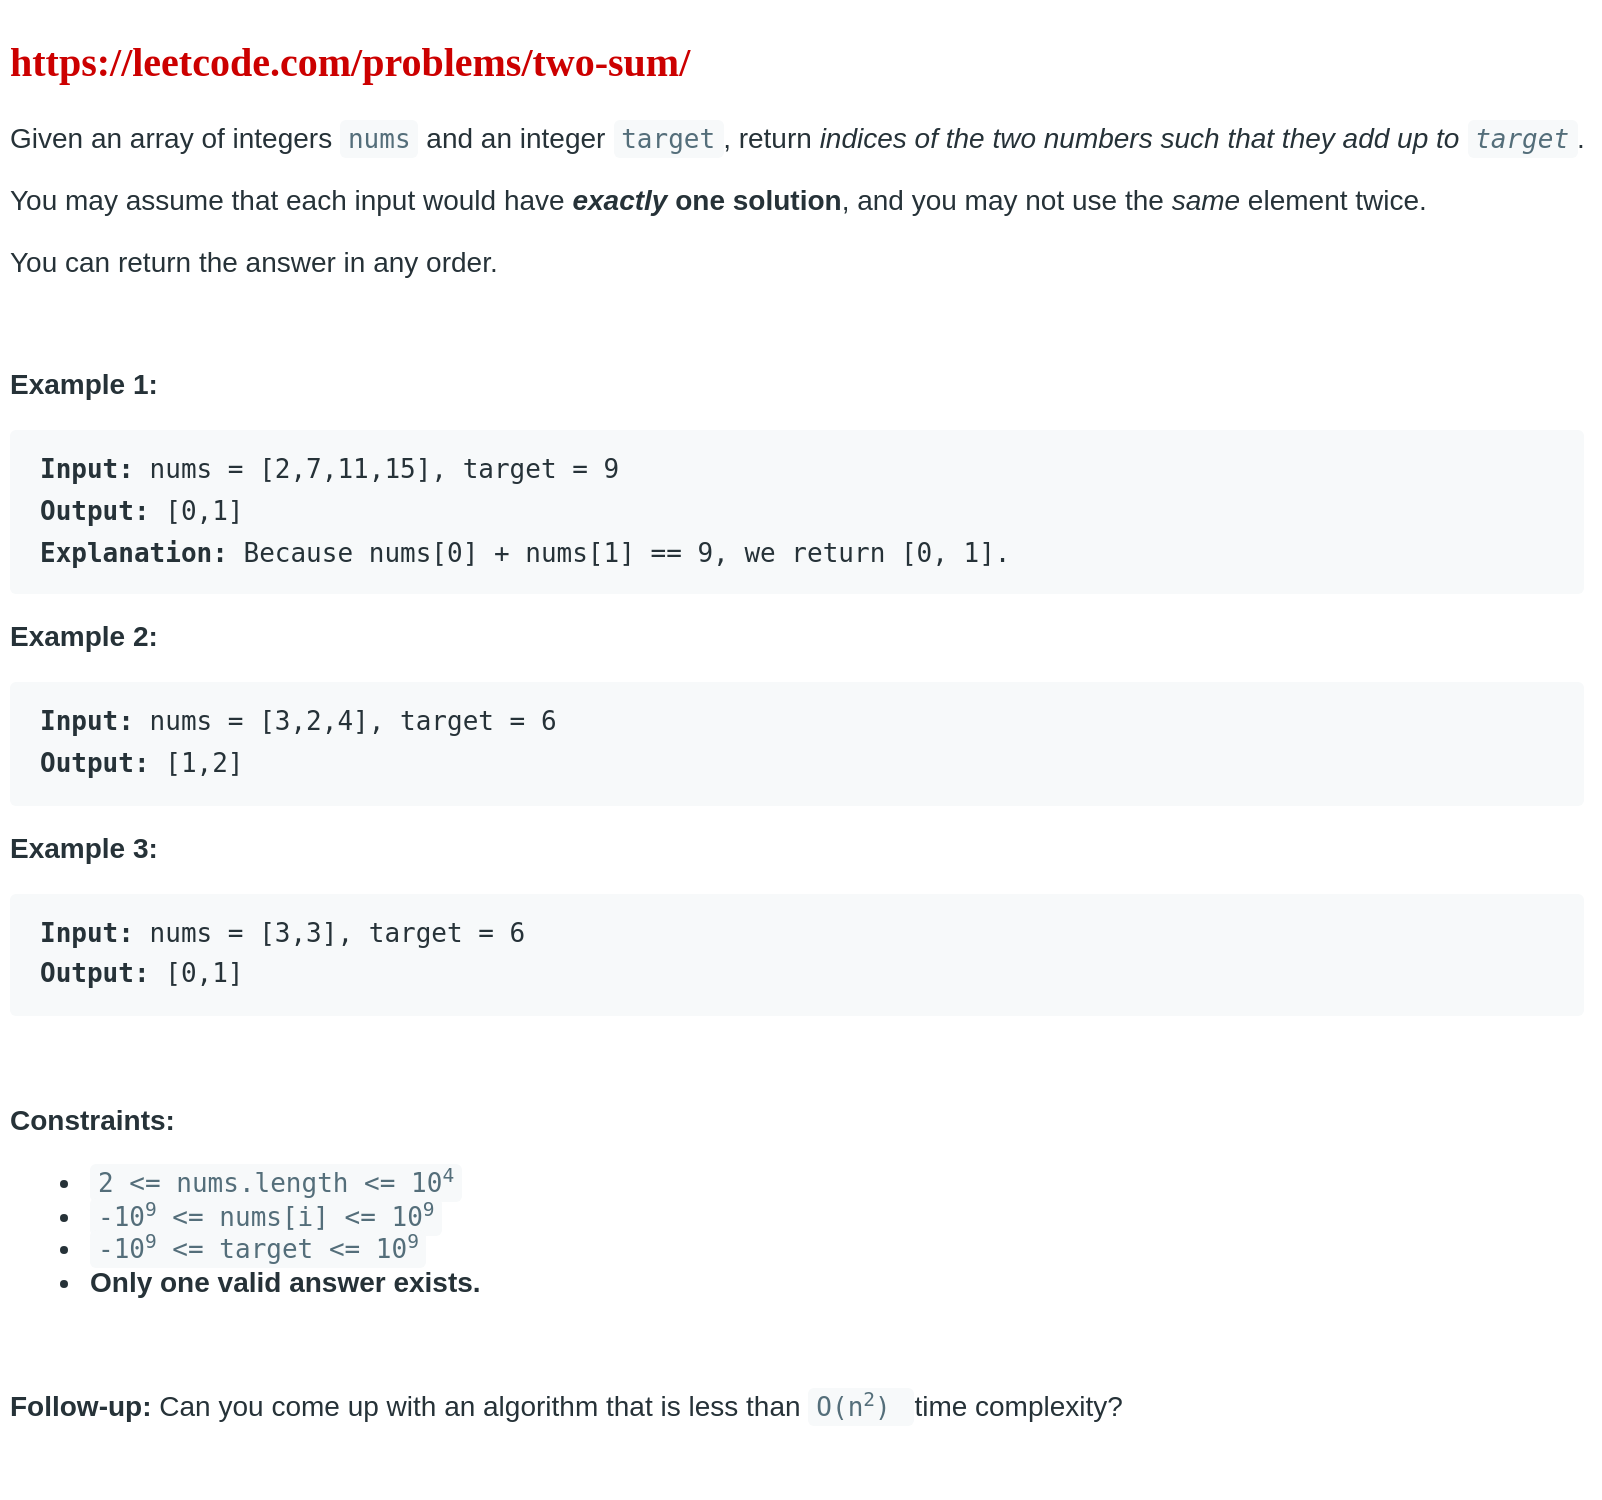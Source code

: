 <mxfile version="15.5.4" type="embed" pages="2"><diagram id="xSaIx6schcwp7hAi1NtG" name="Problem"><mxGraphModel dx="898" dy="843" grid="1" gridSize="10" guides="1" tooltips="1" connect="1" arrows="1" fold="1" page="1" pageScale="1" pageWidth="850" pageHeight="1100" math="0" shadow="0"><root><mxCell id="0"/><mxCell id="1" parent="0"/><mxCell id="oQWmL1QjA4maQlKl3V2a-4" value="&lt;h1&gt;&lt;span style=&quot;color: rgb(204 , 0 , 0) ; font-family: &amp;#34;radio canada&amp;#34; ; font-size: 20px ; text-align: center&quot;&gt;https://leetcode.com/problems/two-sum/&lt;/span&gt;&lt;br&gt;&lt;/h1&gt;&lt;p style=&quot;box-sizing: border-box ; font-size: 14px ; margin-top: 0px ; margin-bottom: 1em ; color: rgb(38 , 50 , 56) ; font-family: , &amp;#34;blinkmacsystemfont&amp;#34; , &amp;#34;segoe ui&amp;#34; , &amp;#34;pingfang sc&amp;#34; , &amp;#34;hiragino sans gb&amp;#34; , &amp;#34;microsoft yahei&amp;#34; , &amp;#34;helvetica neue&amp;#34; , &amp;#34;helvetica&amp;#34; , &amp;#34;arial&amp;#34; , sans-serif , &amp;#34;apple color emoji&amp;#34; , &amp;#34;segoe ui emoji&amp;#34; , &amp;#34;segoe ui symbol&amp;#34; ; background-color: rgb(255 , 255 , 255)&quot;&gt;Given an array of integers&amp;nbsp;&lt;code style=&quot;box-sizing: border-box ; font-size: 13px ; color: rgb(84 , 110 , 122) ; background-color: rgb(247 , 249 , 250) ; padding: 2px 4px ; border-radius: 3px&quot;&gt;nums&lt;/code&gt;&amp;nbsp;and an integer&amp;nbsp;&lt;code style=&quot;box-sizing: border-box ; font-size: 13px ; color: rgb(84 , 110 , 122) ; background-color: rgb(247 , 249 , 250) ; padding: 2px 4px ; border-radius: 3px&quot;&gt;target&lt;/code&gt;, return&amp;nbsp;&lt;em style=&quot;box-sizing: border-box&quot;&gt;indices of the two numbers such that they add up to&amp;nbsp;&lt;code style=&quot;box-sizing: border-box ; font-size: 13px ; color: rgb(84 , 110 , 122) ; background-color: rgb(247 , 249 , 250) ; padding: 2px 4px ; border-radius: 3px&quot;&gt;target&lt;/code&gt;&lt;/em&gt;.&lt;/p&gt;&lt;p style=&quot;box-sizing: border-box ; font-size: 14px ; margin-top: 0px ; margin-bottom: 1em ; color: rgb(38 , 50 , 56) ; font-family: , &amp;#34;blinkmacsystemfont&amp;#34; , &amp;#34;segoe ui&amp;#34; , &amp;#34;pingfang sc&amp;#34; , &amp;#34;hiragino sans gb&amp;#34; , &amp;#34;microsoft yahei&amp;#34; , &amp;#34;helvetica neue&amp;#34; , &amp;#34;helvetica&amp;#34; , &amp;#34;arial&amp;#34; , sans-serif , &amp;#34;apple color emoji&amp;#34; , &amp;#34;segoe ui emoji&amp;#34; , &amp;#34;segoe ui symbol&amp;#34; ; background-color: rgb(255 , 255 , 255)&quot;&gt;You may assume that each input would have&amp;nbsp;&lt;span style=&quot;box-sizing: border-box ; font-weight: bolder&quot;&gt;&lt;em style=&quot;box-sizing: border-box&quot;&gt;exactly&lt;/em&gt;&amp;nbsp;one solution&lt;/span&gt;, and you may not use the&amp;nbsp;&lt;em style=&quot;box-sizing: border-box&quot;&gt;same&lt;/em&gt;&amp;nbsp;element twice.&lt;/p&gt;&lt;p style=&quot;box-sizing: border-box ; font-size: 14px ; margin-top: 0px ; margin-bottom: 1em ; color: rgb(38 , 50 , 56) ; font-family: , &amp;#34;blinkmacsystemfont&amp;#34; , &amp;#34;segoe ui&amp;#34; , &amp;#34;pingfang sc&amp;#34; , &amp;#34;hiragino sans gb&amp;#34; , &amp;#34;microsoft yahei&amp;#34; , &amp;#34;helvetica neue&amp;#34; , &amp;#34;helvetica&amp;#34; , &amp;#34;arial&amp;#34; , sans-serif , &amp;#34;apple color emoji&amp;#34; , &amp;#34;segoe ui emoji&amp;#34; , &amp;#34;segoe ui symbol&amp;#34; ; background-color: rgb(255 , 255 , 255)&quot;&gt;You can return the answer in any order.&lt;/p&gt;&lt;p style=&quot;box-sizing: border-box ; font-size: 14px ; margin-top: 0px ; margin-bottom: 1em ; color: rgb(38 , 50 , 56) ; font-family: , &amp;#34;blinkmacsystemfont&amp;#34; , &amp;#34;segoe ui&amp;#34; , &amp;#34;pingfang sc&amp;#34; , &amp;#34;hiragino sans gb&amp;#34; , &amp;#34;microsoft yahei&amp;#34; , &amp;#34;helvetica neue&amp;#34; , &amp;#34;helvetica&amp;#34; , &amp;#34;arial&amp;#34; , sans-serif , &amp;#34;apple color emoji&amp;#34; , &amp;#34;segoe ui emoji&amp;#34; , &amp;#34;segoe ui symbol&amp;#34; ; background-color: rgb(255 , 255 , 255)&quot;&gt;&amp;nbsp;&lt;/p&gt;&lt;p style=&quot;box-sizing: border-box ; font-size: 14px ; margin-top: 0px ; margin-bottom: 1em ; color: rgb(38 , 50 , 56) ; font-family: , &amp;#34;blinkmacsystemfont&amp;#34; , &amp;#34;segoe ui&amp;#34; , &amp;#34;pingfang sc&amp;#34; , &amp;#34;hiragino sans gb&amp;#34; , &amp;#34;microsoft yahei&amp;#34; , &amp;#34;helvetica neue&amp;#34; , &amp;#34;helvetica&amp;#34; , &amp;#34;arial&amp;#34; , sans-serif , &amp;#34;apple color emoji&amp;#34; , &amp;#34;segoe ui emoji&amp;#34; , &amp;#34;segoe ui symbol&amp;#34; ; background-color: rgb(255 , 255 , 255)&quot;&gt;&lt;span style=&quot;box-sizing: border-box ; font-weight: bolder&quot;&gt;Example 1:&lt;/span&gt;&lt;/p&gt;&lt;pre style=&quot;box-sizing: border-box ; font-family: , &amp;#34;consolas&amp;#34; , &amp;#34;liberation mono&amp;#34; , &amp;#34;menlo&amp;#34; , &amp;#34;courier&amp;#34; , monospace ; font-size: 13px ; margin-top: 0px ; margin-bottom: 1em ; overflow: auto ; background: rgb(247 , 249 , 250) ; padding: 10px 15px ; color: rgb(38 , 50 , 56) ; line-height: 1.6 ; border-radius: 3px&quot;&gt;&lt;span style=&quot;box-sizing: border-box ; font-weight: bolder&quot;&gt;Input:&lt;/span&gt; nums = [2,7,11,15], target = 9&lt;br&gt;&lt;span style=&quot;box-sizing: border-box ; font-weight: bolder&quot;&gt;Output:&lt;/span&gt; [0,1]&lt;br&gt;&lt;span style=&quot;box-sizing: border-box ; font-weight: bolder&quot;&gt;Explanation:&lt;/span&gt; Because nums[0] + nums[1] == 9, we return [0, 1].&lt;br&gt;&lt;/pre&gt;&lt;p style=&quot;box-sizing: border-box ; font-size: 14px ; margin-top: 0px ; margin-bottom: 1em ; color: rgb(38 , 50 , 56) ; font-family: , &amp;#34;blinkmacsystemfont&amp;#34; , &amp;#34;segoe ui&amp;#34; , &amp;#34;pingfang sc&amp;#34; , &amp;#34;hiragino sans gb&amp;#34; , &amp;#34;microsoft yahei&amp;#34; , &amp;#34;helvetica neue&amp;#34; , &amp;#34;helvetica&amp;#34; , &amp;#34;arial&amp;#34; , sans-serif , &amp;#34;apple color emoji&amp;#34; , &amp;#34;segoe ui emoji&amp;#34; , &amp;#34;segoe ui symbol&amp;#34; ; background-color: rgb(255 , 255 , 255)&quot;&gt;&lt;span style=&quot;box-sizing: border-box ; font-weight: bolder&quot;&gt;Example 2:&lt;/span&gt;&lt;/p&gt;&lt;pre style=&quot;box-sizing: border-box ; font-family: , &amp;#34;consolas&amp;#34; , &amp;#34;liberation mono&amp;#34; , &amp;#34;menlo&amp;#34; , &amp;#34;courier&amp;#34; , monospace ; font-size: 13px ; margin-top: 0px ; margin-bottom: 1em ; overflow: auto ; background: rgb(247 , 249 , 250) ; padding: 10px 15px ; color: rgb(38 , 50 , 56) ; line-height: 1.6 ; border-radius: 3px&quot;&gt;&lt;span style=&quot;box-sizing: border-box ; font-weight: bolder&quot;&gt;Input:&lt;/span&gt; nums = [3,2,4], target = 6&lt;br&gt;&lt;span style=&quot;box-sizing: border-box ; font-weight: bolder&quot;&gt;Output:&lt;/span&gt; [1,2]&lt;br&gt;&lt;/pre&gt;&lt;p style=&quot;box-sizing: border-box ; font-size: 14px ; margin-top: 0px ; margin-bottom: 1em ; color: rgb(38 , 50 , 56) ; font-family: , &amp;#34;blinkmacsystemfont&amp;#34; , &amp;#34;segoe ui&amp;#34; , &amp;#34;pingfang sc&amp;#34; , &amp;#34;hiragino sans gb&amp;#34; , &amp;#34;microsoft yahei&amp;#34; , &amp;#34;helvetica neue&amp;#34; , &amp;#34;helvetica&amp;#34; , &amp;#34;arial&amp;#34; , sans-serif , &amp;#34;apple color emoji&amp;#34; , &amp;#34;segoe ui emoji&amp;#34; , &amp;#34;segoe ui symbol&amp;#34; ; background-color: rgb(255 , 255 , 255)&quot;&gt;&lt;span style=&quot;box-sizing: border-box ; font-weight: bolder&quot;&gt;Example 3:&lt;/span&gt;&lt;/p&gt;&lt;pre style=&quot;box-sizing: border-box ; font-family: , &amp;#34;consolas&amp;#34; , &amp;#34;liberation mono&amp;#34; , &amp;#34;menlo&amp;#34; , &amp;#34;courier&amp;#34; , monospace ; font-size: 13px ; margin-top: 0px ; margin-bottom: 1em ; overflow: auto ; background: rgb(247 , 249 , 250) ; padding: 10px 15px ; color: rgb(38 , 50 , 56) ; line-height: 1.6 ; border-radius: 3px&quot;&gt;&lt;span style=&quot;box-sizing: border-box ; font-weight: bolder&quot;&gt;Input:&lt;/span&gt; nums = [3,3], target = 6&lt;br&gt;&lt;span style=&quot;box-sizing: border-box ; font-weight: bolder&quot;&gt;Output:&lt;/span&gt; [0,1]&lt;br&gt;&lt;/pre&gt;&lt;p style=&quot;box-sizing: border-box ; font-size: 14px ; margin-top: 0px ; margin-bottom: 1em ; color: rgb(38 , 50 , 56) ; font-family: , &amp;#34;blinkmacsystemfont&amp;#34; , &amp;#34;segoe ui&amp;#34; , &amp;#34;pingfang sc&amp;#34; , &amp;#34;hiragino sans gb&amp;#34; , &amp;#34;microsoft yahei&amp;#34; , &amp;#34;helvetica neue&amp;#34; , &amp;#34;helvetica&amp;#34; , &amp;#34;arial&amp;#34; , sans-serif , &amp;#34;apple color emoji&amp;#34; , &amp;#34;segoe ui emoji&amp;#34; , &amp;#34;segoe ui symbol&amp;#34; ; background-color: rgb(255 , 255 , 255)&quot;&gt;&amp;nbsp;&lt;/p&gt;&lt;p style=&quot;box-sizing: border-box ; font-size: 14px ; margin-top: 0px ; margin-bottom: 1em ; color: rgb(38 , 50 , 56) ; font-family: , &amp;#34;blinkmacsystemfont&amp;#34; , &amp;#34;segoe ui&amp;#34; , &amp;#34;pingfang sc&amp;#34; , &amp;#34;hiragino sans gb&amp;#34; , &amp;#34;microsoft yahei&amp;#34; , &amp;#34;helvetica neue&amp;#34; , &amp;#34;helvetica&amp;#34; , &amp;#34;arial&amp;#34; , sans-serif , &amp;#34;apple color emoji&amp;#34; , &amp;#34;segoe ui emoji&amp;#34; , &amp;#34;segoe ui symbol&amp;#34; ; background-color: rgb(255 , 255 , 255)&quot;&gt;&lt;span style=&quot;box-sizing: border-box ; font-weight: bolder&quot;&gt;Constraints:&lt;/span&gt;&lt;/p&gt;&lt;ul style=&quot;box-sizing: border-box ; margin-top: 0px ; margin-bottom: 1em ; color: rgb(38 , 50 , 56) ; font-family: , &amp;#34;blinkmacsystemfont&amp;#34; , &amp;#34;segoe ui&amp;#34; , &amp;#34;pingfang sc&amp;#34; , &amp;#34;hiragino sans gb&amp;#34; , &amp;#34;microsoft yahei&amp;#34; , &amp;#34;helvetica neue&amp;#34; , &amp;#34;helvetica&amp;#34; , &amp;#34;arial&amp;#34; , sans-serif , &amp;#34;apple color emoji&amp;#34; , &amp;#34;segoe ui emoji&amp;#34; , &amp;#34;segoe ui symbol&amp;#34; ; font-size: 14px ; background-color: rgb(255 , 255 , 255)&quot;&gt;&lt;li style=&quot;box-sizing: border-box&quot;&gt;&lt;code style=&quot;box-sizing: border-box ; font-size: 13px ; color: rgb(84 , 110 , 122) ; background-color: rgb(247 , 249 , 250) ; padding: 2px 4px ; border-radius: 3px&quot;&gt;2 &amp;lt;= nums.length &amp;lt;= 10&lt;span style=&quot;box-sizing: border-box ; font-size: 9.75px ; line-height: 0 ; position: relative ; vertical-align: baseline ; top: -0.5em&quot;&gt;4&lt;/span&gt;&lt;/code&gt;&lt;/li&gt;&lt;li style=&quot;box-sizing: border-box&quot;&gt;&lt;code style=&quot;box-sizing: border-box ; font-size: 13px ; color: rgb(84 , 110 , 122) ; background-color: rgb(247 , 249 , 250) ; padding: 2px 4px ; border-radius: 3px&quot;&gt;-10&lt;span style=&quot;box-sizing: border-box ; font-size: 9.75px ; line-height: 0 ; position: relative ; vertical-align: baseline ; top: -0.5em&quot;&gt;9&lt;/span&gt;&amp;nbsp;&amp;lt;= nums[i] &amp;lt;= 10&lt;span style=&quot;box-sizing: border-box ; font-size: 9.75px ; line-height: 0 ; position: relative ; vertical-align: baseline ; top: -0.5em&quot;&gt;9&lt;/span&gt;&lt;/code&gt;&lt;/li&gt;&lt;li style=&quot;box-sizing: border-box&quot;&gt;&lt;code style=&quot;box-sizing: border-box ; font-size: 13px ; color: rgb(84 , 110 , 122) ; background-color: rgb(247 , 249 , 250) ; padding: 2px 4px ; border-radius: 3px&quot;&gt;-10&lt;span style=&quot;box-sizing: border-box ; font-size: 9.75px ; line-height: 0 ; position: relative ; vertical-align: baseline ; top: -0.5em&quot;&gt;9&lt;/span&gt;&amp;nbsp;&amp;lt;= target &amp;lt;= 10&lt;span style=&quot;box-sizing: border-box ; font-size: 9.75px ; line-height: 0 ; position: relative ; vertical-align: baseline ; top: -0.5em&quot;&gt;9&lt;/span&gt;&lt;/code&gt;&lt;/li&gt;&lt;li style=&quot;box-sizing: border-box&quot;&gt;&lt;span style=&quot;box-sizing: border-box ; font-weight: bolder&quot;&gt;Only one valid answer exists.&lt;/span&gt;&lt;/li&gt;&lt;/ul&gt;&lt;p style=&quot;box-sizing: border-box ; font-size: 14px ; margin-top: 0px ; margin-bottom: 1em ; color: rgb(38 , 50 , 56) ; font-family: , &amp;#34;blinkmacsystemfont&amp;#34; , &amp;#34;segoe ui&amp;#34; , &amp;#34;pingfang sc&amp;#34; , &amp;#34;hiragino sans gb&amp;#34; , &amp;#34;microsoft yahei&amp;#34; , &amp;#34;helvetica neue&amp;#34; , &amp;#34;helvetica&amp;#34; , &amp;#34;arial&amp;#34; , sans-serif , &amp;#34;apple color emoji&amp;#34; , &amp;#34;segoe ui emoji&amp;#34; , &amp;#34;segoe ui symbol&amp;#34; ; background-color: rgb(255 , 255 , 255)&quot;&gt;&amp;nbsp;&lt;/p&gt;&lt;p&gt;&lt;span style=&quot;box-sizing: border-box ; font-weight: bolder ; color: rgb(38 , 50 , 56) ; font-family: , &amp;#34;blinkmacsystemfont&amp;#34; , &amp;#34;segoe ui&amp;#34; , &amp;#34;pingfang sc&amp;#34; , &amp;#34;hiragino sans gb&amp;#34; , &amp;#34;microsoft yahei&amp;#34; , &amp;#34;helvetica neue&amp;#34; , &amp;#34;helvetica&amp;#34; , &amp;#34;arial&amp;#34; , sans-serif , &amp;#34;apple color emoji&amp;#34; , &amp;#34;segoe ui emoji&amp;#34; , &amp;#34;segoe ui symbol&amp;#34; ; font-size: 14px ; background-color: rgb(255 , 255 , 255)&quot;&gt;Follow-up:&amp;nbsp;&lt;/span&gt;&lt;span style=&quot;color: rgb(38 , 50 , 56) ; font-family: , &amp;#34;blinkmacsystemfont&amp;#34; , &amp;#34;segoe ui&amp;#34; , &amp;#34;pingfang sc&amp;#34; , &amp;#34;hiragino sans gb&amp;#34; , &amp;#34;microsoft yahei&amp;#34; , &amp;#34;helvetica neue&amp;#34; , &amp;#34;helvetica&amp;#34; , &amp;#34;arial&amp;#34; , sans-serif , &amp;#34;apple color emoji&amp;#34; , &amp;#34;segoe ui emoji&amp;#34; , &amp;#34;segoe ui symbol&amp;#34; ; font-size: 14px ; background-color: rgb(255 , 255 , 255)&quot;&gt;Can you come up with an algorithm that is less than&amp;nbsp;&lt;/span&gt;&lt;code style=&quot;box-sizing: border-box ; font-size: 13px ; color: rgb(84 , 110 , 122) ; background-color: rgb(247 , 249 , 250) ; padding: 2px 4px ; border-radius: 3px&quot;&gt;O(n&lt;span style=&quot;box-sizing: border-box ; font-size: 9.75px ; line-height: 0 ; position: relative ; vertical-align: baseline ; top: -0.5em&quot;&gt;2&lt;/span&gt;)&amp;nbsp;&lt;/code&gt;&lt;span style=&quot;color: rgb(38 , 50 , 56) ; font-family: , &amp;#34;blinkmacsystemfont&amp;#34; , &amp;#34;segoe ui&amp;#34; , &amp;#34;pingfang sc&amp;#34; , &amp;#34;hiragino sans gb&amp;#34; , &amp;#34;microsoft yahei&amp;#34; , &amp;#34;helvetica neue&amp;#34; , &amp;#34;helvetica&amp;#34; , &amp;#34;arial&amp;#34; , sans-serif , &amp;#34;apple color emoji&amp;#34; , &amp;#34;segoe ui emoji&amp;#34; , &amp;#34;segoe ui symbol&amp;#34; ; font-size: 14px ; background-color: rgb(255 , 255 , 255)&quot;&gt;time complexity?&lt;/span&gt;&lt;br&gt;&lt;/p&gt;" style="text;html=1;strokeColor=none;fillColor=none;spacing=5;spacingTop=-29;whiteSpace=wrap;overflow=hidden;rounded=0;spacingLeft=0;spacingBottom=0;spacingRight=0;" parent="1" vertex="1"><mxGeometry x="120" y="140" width="800" height="730" as="geometry"/></mxCell></root></mxGraphModel></diagram><diagram id="8fDH00VN4XVu_BNRP9Dv" name="Requirements"><mxGraphModel dx="1748" dy="843" grid="1" gridSize="10" guides="1" tooltips="1" connect="1" arrows="1" fold="1" page="1" pageScale="1" pageWidth="850" pageHeight="1100" math="0" shadow="0"><root><mxCell id="4zMQ5vF5pb8kCvH4uofX-0"/><mxCell id="4zMQ5vF5pb8kCvH4uofX-1" parent="4zMQ5vF5pb8kCvH4uofX-0"/><mxCell id="2faauFwrrB6IHXT0-LsJ-0" value="" style="shape=table;html=1;whiteSpace=wrap;startSize=0;container=1;collapsible=0;childLayout=tableLayout;fontFamily=Radio Canada;fontSource=https%3A%2F%2Ffonts.googleapis.com%2Fcss%3Ffamily%3DRadio%2BCanada;fontSize=20;fontColor=#CC0000;fontStyle=1" parent="4zMQ5vF5pb8kCvH4uofX-1" vertex="1"><mxGeometry x="140" y="90" width="480" height="40" as="geometry"/></mxCell><mxCell id="2faauFwrrB6IHXT0-LsJ-1" value="" style="shape=partialRectangle;html=1;whiteSpace=wrap;collapsible=0;dropTarget=0;pointerEvents=0;fillColor=none;top=0;left=0;bottom=0;right=0;points=[[0,0.5],[1,0.5]];portConstraint=eastwest;fontFamily=Radio Canada;fontSource=https%3A%2F%2Ffonts.googleapis.com%2Fcss%3Ffamily%3DRadio%2BCanada;fontSize=20;fontColor=#CC0000;fontStyle=1" parent="2faauFwrrB6IHXT0-LsJ-0" vertex="1"><mxGeometry width="480" height="40" as="geometry"/></mxCell><mxCell id="2faauFwrrB6IHXT0-LsJ-2" value="2" style="shape=partialRectangle;html=1;whiteSpace=wrap;connectable=0;fillColor=none;top=0;left=0;bottom=0;right=0;overflow=hidden;pointerEvents=1;fontFamily=Radio Canada;fontSource=https%3A%2F%2Ffonts.googleapis.com%2Fcss%3Ffamily%3DRadio%2BCanada;fontSize=20;fontColor=#CC0000;fontStyle=1" parent="2faauFwrrB6IHXT0-LsJ-1" vertex="1"><mxGeometry width="60" height="40" as="geometry"><mxRectangle width="60" height="40" as="alternateBounds"/></mxGeometry></mxCell><mxCell id="2faauFwrrB6IHXT0-LsJ-3" value="7" style="shape=partialRectangle;html=1;whiteSpace=wrap;connectable=0;fillColor=none;top=0;left=0;bottom=0;right=0;overflow=hidden;pointerEvents=1;fontFamily=Radio Canada;fontSource=https%3A%2F%2Ffonts.googleapis.com%2Fcss%3Ffamily%3DRadio%2BCanada;fontSize=20;fontColor=#CC0000;fontStyle=1" parent="2faauFwrrB6IHXT0-LsJ-1" vertex="1"><mxGeometry x="60" width="60" height="40" as="geometry"><mxRectangle width="60" height="40" as="alternateBounds"/></mxGeometry></mxCell><mxCell id="2faauFwrrB6IHXT0-LsJ-4" value="6" style="shape=partialRectangle;html=1;whiteSpace=wrap;connectable=0;fillColor=none;top=0;left=0;bottom=0;right=0;overflow=hidden;pointerEvents=1;fontFamily=Radio Canada;fontSource=https%3A%2F%2Ffonts.googleapis.com%2Fcss%3Ffamily%3DRadio%2BCanada;fontSize=20;fontColor=#CC0000;fontStyle=1" parent="2faauFwrrB6IHXT0-LsJ-1" vertex="1"><mxGeometry x="120" width="60" height="40" as="geometry"><mxRectangle width="60" height="40" as="alternateBounds"/></mxGeometry></mxCell><mxCell id="2faauFwrrB6IHXT0-LsJ-13" value="1" style="shape=partialRectangle;html=1;whiteSpace=wrap;connectable=0;fillColor=none;top=0;left=0;bottom=0;right=0;overflow=hidden;pointerEvents=1;fontFamily=Radio Canada;fontSource=https%3A%2F%2Ffonts.googleapis.com%2Fcss%3Ffamily%3DRadio%2BCanada;fontSize=20;fontColor=#CC0000;fontStyle=1" parent="2faauFwrrB6IHXT0-LsJ-1" vertex="1"><mxGeometry x="180" width="60" height="40" as="geometry"><mxRectangle width="60" height="40" as="alternateBounds"/></mxGeometry></mxCell><mxCell id="2faauFwrrB6IHXT0-LsJ-14" value="3" style="shape=partialRectangle;html=1;whiteSpace=wrap;connectable=0;fillColor=none;top=0;left=0;bottom=0;right=0;overflow=hidden;pointerEvents=1;fontFamily=Radio Canada;fontSource=https%3A%2F%2Ffonts.googleapis.com%2Fcss%3Ffamily%3DRadio%2BCanada;fontSize=20;fontColor=#CC0000;fontStyle=1" parent="2faauFwrrB6IHXT0-LsJ-1" vertex="1"><mxGeometry x="240" width="60" height="40" as="geometry"><mxRectangle width="60" height="40" as="alternateBounds"/></mxGeometry></mxCell><mxCell id="2faauFwrrB6IHXT0-LsJ-15" value="4" style="shape=partialRectangle;html=1;whiteSpace=wrap;connectable=0;fillColor=none;top=0;left=0;bottom=0;right=0;overflow=hidden;pointerEvents=1;fontFamily=Radio Canada;fontSource=https%3A%2F%2Ffonts.googleapis.com%2Fcss%3Ffamily%3DRadio%2BCanada;fontSize=20;fontColor=#CC0000;fontStyle=1" parent="2faauFwrrB6IHXT0-LsJ-1" vertex="1"><mxGeometry x="300" width="60" height="40" as="geometry"><mxRectangle width="60" height="40" as="alternateBounds"/></mxGeometry></mxCell><mxCell id="2faauFwrrB6IHXT0-LsJ-16" value="9" style="shape=partialRectangle;html=1;whiteSpace=wrap;connectable=0;fillColor=none;top=0;left=0;bottom=0;right=0;overflow=hidden;pointerEvents=1;fontFamily=Radio Canada;fontSource=https%3A%2F%2Ffonts.googleapis.com%2Fcss%3Ffamily%3DRadio%2BCanada;fontSize=20;fontColor=#CC0000;fontStyle=1" parent="2faauFwrrB6IHXT0-LsJ-1" vertex="1"><mxGeometry x="360" width="60" height="40" as="geometry"><mxRectangle width="60" height="40" as="alternateBounds"/></mxGeometry></mxCell><mxCell id="2faauFwrrB6IHXT0-LsJ-17" value="5" style="shape=partialRectangle;html=1;whiteSpace=wrap;connectable=0;fillColor=none;top=0;left=0;bottom=0;right=0;overflow=hidden;pointerEvents=1;fontFamily=Radio Canada;fontSource=https%3A%2F%2Ffonts.googleapis.com%2Fcss%3Ffamily%3DRadio%2BCanada;fontSize=20;fontColor=#CC0000;fontStyle=1" parent="2faauFwrrB6IHXT0-LsJ-1" vertex="1"><mxGeometry x="420" width="60" height="40" as="geometry"><mxRectangle width="60" height="40" as="alternateBounds"/></mxGeometry></mxCell><mxCell id="MmtJ2nF-OQQSK0y8GNGk-22" style="edgeStyle=none;html=1;entryX=0;entryY=0.5;entryDx=0;entryDy=0;fontFamily=Radio Canada;fontSource=https%3A%2F%2Ffonts.googleapis.com%2Fcss%3Ffamily%3DRadio%2BCanada;fontSize=20;fontColor=#CC0000;strokeColor=#CC0000;" parent="4zMQ5vF5pb8kCvH4uofX-1" source="2faauFwrrB6IHXT0-LsJ-18" target="MmtJ2nF-OQQSK0y8GNGk-13" edge="1"><mxGeometry relative="1" as="geometry"/></mxCell><mxCell id="MmtJ2nF-OQQSK0y8GNGk-23" value="&amp;nbsp;return indices&amp;nbsp;" style="edgeLabel;html=1;align=center;verticalAlign=middle;resizable=0;points=[];fontSize=20;fontFamily=Radio Canada;fontColor=#CC0000;" parent="MmtJ2nF-OQQSK0y8GNGk-22" vertex="1" connectable="0"><mxGeometry x="-0.217" y="3" relative="1" as="geometry"><mxPoint x="20" as="offset"/></mxGeometry></mxCell><mxCell id="2faauFwrrB6IHXT0-LsJ-18" value="16" style="ellipse;whiteSpace=wrap;html=1;aspect=fixed;fontFamily=Radio Canada;fontSource=https%3A%2F%2Ffonts.googleapis.com%2Fcss%3Ffamily%3DRadio%2BCanada;fontSize=20;fontColor=#CC0000;fontStyle=1" parent="4zMQ5vF5pb8kCvH4uofX-1" vertex="1"><mxGeometry x="340" y="190" width="80" height="80" as="geometry"/></mxCell><mxCell id="MmtJ2nF-OQQSK0y8GNGk-0" style="edgeStyle=none;html=1;entryX=0;entryY=0.5;entryDx=0;entryDy=0;fontFamily=Radio Canada;fontSource=https%3A%2F%2Ffonts.googleapis.com%2Fcss%3Ffamily%3DRadio%2BCanada;fontSize=20;fontColor=#CC0000;strokeColor=#CC0000;fontStyle=1" parent="4zMQ5vF5pb8kCvH4uofX-1" source="2faauFwrrB6IHXT0-LsJ-19" target="2faauFwrrB6IHXT0-LsJ-1" edge="1"><mxGeometry relative="1" as="geometry"/></mxCell><mxCell id="MmtJ2nF-OQQSK0y8GNGk-11" style="edgeStyle=none;html=1;fontFamily=Radio Canada;fontSource=https%3A%2F%2Ffonts.googleapis.com%2Fcss%3Ffamily%3DRadio%2BCanada;fontSize=20;fontColor=#CC0000;strokeColor=#CC0000;entryX=0;entryY=0.5;entryDx=0;entryDy=0;fontStyle=1" parent="4zMQ5vF5pb8kCvH4uofX-1" source="2faauFwrrB6IHXT0-LsJ-19" target="MmtJ2nF-OQQSK0y8GNGk-3" edge="1"><mxGeometry relative="1" as="geometry"><Array as="points"><mxPoint x="-230" y="270"/></Array></mxGeometry></mxCell><mxCell id="2faauFwrrB6IHXT0-LsJ-19" value="nums" style="ellipse;shape=cloud;whiteSpace=wrap;html=1;fontFamily=Radio Canada;fontSource=https%3A%2F%2Ffonts.googleapis.com%2Fcss%3Ffamily%3DRadio%2BCanada;fontSize=20;fontColor=#CC0000;fontStyle=1" parent="4zMQ5vF5pb8kCvH4uofX-1" vertex="1"><mxGeometry x="-80" y="70" width="120" height="80" as="geometry"/></mxCell><mxCell id="MmtJ2nF-OQQSK0y8GNGk-2" style="edgeStyle=none;html=1;entryX=0;entryY=0.5;entryDx=0;entryDy=0;fontFamily=Radio Canada;fontSource=https%3A%2F%2Ffonts.googleapis.com%2Fcss%3Ffamily%3DRadio%2BCanada;fontSize=20;fontColor=#CC0000;strokeColor=#CC0000;fontStyle=1" parent="4zMQ5vF5pb8kCvH4uofX-1" source="MmtJ2nF-OQQSK0y8GNGk-1" target="2faauFwrrB6IHXT0-LsJ-18" edge="1"><mxGeometry relative="1" as="geometry"/></mxCell><mxCell id="MmtJ2nF-OQQSK0y8GNGk-1" value="target" style="ellipse;shape=cloud;whiteSpace=wrap;html=1;fontFamily=Radio Canada;fontSource=https%3A%2F%2Ffonts.googleapis.com%2Fcss%3Ffamily%3DRadio%2BCanada;fontSize=20;fontColor=#CC0000;fontStyle=1" parent="4zMQ5vF5pb8kCvH4uofX-1" vertex="1"><mxGeometry x="-80" y="190" width="120" height="80" as="geometry"/></mxCell><mxCell id="MmtJ2nF-OQQSK0y8GNGk-8" style="edgeStyle=none;html=1;entryX=0;entryY=0.5;entryDx=0;entryDy=0;fontFamily=Radio Canada;fontSource=https%3A%2F%2Ffonts.googleapis.com%2Fcss%3Ffamily%3DRadio%2BCanada;fontSize=20;fontColor=#CC0000;strokeColor=#CC0000;fontStyle=1" parent="4zMQ5vF5pb8kCvH4uofX-1" source="MmtJ2nF-OQQSK0y8GNGk-3" target="MmtJ2nF-OQQSK0y8GNGk-5" edge="1"><mxGeometry relative="1" as="geometry"/></mxCell><mxCell id="MmtJ2nF-OQQSK0y8GNGk-3" value="num[1]" style="shape=step;perimeter=stepPerimeter;whiteSpace=wrap;html=1;fixedSize=1;fontFamily=Radio Canada;fontSource=https%3A%2F%2Ffonts.googleapis.com%2Fcss%3Ffamily%3DRadio%2BCanada;fontSize=20;fontColor=#CC0000;fontStyle=1" parent="4zMQ5vF5pb8kCvH4uofX-1" vertex="1"><mxGeometry x="10" y="360" width="120" height="80" as="geometry"/></mxCell><mxCell id="MmtJ2nF-OQQSK0y8GNGk-10" style="edgeStyle=none;html=1;entryX=0;entryY=0.5;entryDx=0;entryDy=0;fontFamily=Radio Canada;fontSource=https%3A%2F%2Ffonts.googleapis.com%2Fcss%3Ffamily%3DRadio%2BCanada;fontSize=20;fontColor=#CC0000;strokeColor=#CC0000;fontStyle=1" parent="4zMQ5vF5pb8kCvH4uofX-1" source="MmtJ2nF-OQQSK0y8GNGk-4" target="MmtJ2nF-OQQSK0y8GNGk-6" edge="1"><mxGeometry relative="1" as="geometry"/></mxCell><mxCell id="MmtJ2nF-OQQSK0y8GNGk-4" value="num[6]" style="shape=step;perimeter=stepPerimeter;whiteSpace=wrap;html=1;fixedSize=1;fontFamily=Radio Canada;fontSource=https%3A%2F%2Ffonts.googleapis.com%2Fcss%3Ffamily%3DRadio%2BCanada;fontSize=20;fontColor=#CC0000;fontStyle=1" parent="4zMQ5vF5pb8kCvH4uofX-1" vertex="1"><mxGeometry x="200" y="360" width="120" height="80" as="geometry"/></mxCell><mxCell id="MmtJ2nF-OQQSK0y8GNGk-9" style="edgeStyle=none;html=1;entryX=0;entryY=0.5;entryDx=0;entryDy=0;fontFamily=Radio Canada;fontSource=https%3A%2F%2Ffonts.googleapis.com%2Fcss%3Ffamily%3DRadio%2BCanada;fontSize=20;fontColor=#CC0000;strokeColor=#CC0000;fontStyle=1" parent="4zMQ5vF5pb8kCvH4uofX-1" source="MmtJ2nF-OQQSK0y8GNGk-5" target="MmtJ2nF-OQQSK0y8GNGk-4" edge="1"><mxGeometry relative="1" as="geometry"/></mxCell><mxCell id="MmtJ2nF-OQQSK0y8GNGk-5" value="+" style="ellipse;whiteSpace=wrap;html=1;aspect=fixed;fontFamily=Radio Canada;fontSource=https%3A%2F%2Ffonts.googleapis.com%2Fcss%3Ffamily%3DRadio%2BCanada;fontSize=20;fontColor=#CC0000;fontStyle=1" parent="4zMQ5vF5pb8kCvH4uofX-1" vertex="1"><mxGeometry x="160" y="385" width="30" height="30" as="geometry"/></mxCell><mxCell id="MmtJ2nF-OQQSK0y8GNGk-7" style="edgeStyle=none;html=1;fontFamily=Radio Canada;fontSource=https%3A%2F%2Ffonts.googleapis.com%2Fcss%3Ffamily%3DRadio%2BCanada;fontSize=20;fontColor=#CC0000;strokeColor=#CC0000;fontStyle=1" parent="4zMQ5vF5pb8kCvH4uofX-1" source="MmtJ2nF-OQQSK0y8GNGk-6" target="2faauFwrrB6IHXT0-LsJ-18" edge="1"><mxGeometry relative="1" as="geometry"><Array as="points"><mxPoint x="490" y="400"/></Array></mxGeometry></mxCell><mxCell id="MmtJ2nF-OQQSK0y8GNGk-6" value="=" style="ellipse;whiteSpace=wrap;html=1;aspect=fixed;fontFamily=Radio Canada;fontSource=https%3A%2F%2Ffonts.googleapis.com%2Fcss%3Ffamily%3DRadio%2BCanada;fontSize=20;fontColor=#CC0000;fontStyle=1" parent="4zMQ5vF5pb8kCvH4uofX-1" vertex="1"><mxGeometry x="360" y="385" width="30" height="30" as="geometry"/></mxCell><mxCell id="MmtJ2nF-OQQSK0y8GNGk-12" value="" style="shape=table;html=1;whiteSpace=wrap;startSize=0;container=1;collapsible=0;childLayout=tableLayout;fontFamily=Radio Canada;fontSource=https%3A%2F%2Ffonts.googleapis.com%2Fcss%3Ffamily%3DRadio%2BCanada;fontSize=20;fontColor=#CC0000;fontStyle=1" parent="4zMQ5vF5pb8kCvH4uofX-1" vertex="1"><mxGeometry x="600" y="210" width="120" height="40" as="geometry"/></mxCell><mxCell id="MmtJ2nF-OQQSK0y8GNGk-13" value="" style="shape=partialRectangle;html=1;whiteSpace=wrap;collapsible=0;dropTarget=0;pointerEvents=0;fillColor=none;top=0;left=0;bottom=0;right=0;points=[[0,0.5],[1,0.5]];portConstraint=eastwest;fontFamily=Radio Canada;fontSource=https%3A%2F%2Ffonts.googleapis.com%2Fcss%3Ffamily%3DRadio%2BCanada;fontSize=20;fontColor=#CC0000;fontStyle=1" parent="MmtJ2nF-OQQSK0y8GNGk-12" vertex="1"><mxGeometry width="120" height="40" as="geometry"/></mxCell><mxCell id="MmtJ2nF-OQQSK0y8GNGk-14" value="1" style="shape=partialRectangle;html=1;whiteSpace=wrap;connectable=0;fillColor=none;top=0;left=0;bottom=0;right=0;overflow=hidden;pointerEvents=1;fontFamily=Radio Canada;fontSource=https%3A%2F%2Ffonts.googleapis.com%2Fcss%3Ffamily%3DRadio%2BCanada;fontSize=20;fontColor=#CC0000;fontStyle=1" parent="MmtJ2nF-OQQSK0y8GNGk-13" vertex="1"><mxGeometry width="60" height="40" as="geometry"><mxRectangle width="60" height="40" as="alternateBounds"/></mxGeometry></mxCell><mxCell id="MmtJ2nF-OQQSK0y8GNGk-15" value="6" style="shape=partialRectangle;html=1;whiteSpace=wrap;connectable=0;fillColor=none;top=0;left=0;bottom=0;right=0;overflow=hidden;pointerEvents=1;fontFamily=Radio Canada;fontSource=https%3A%2F%2Ffonts.googleapis.com%2Fcss%3Ffamily%3DRadio%2BCanada;fontSize=20;fontColor=#CC0000;fontStyle=1" parent="MmtJ2nF-OQQSK0y8GNGk-13" vertex="1"><mxGeometry x="60" width="60" height="40" as="geometry"><mxRectangle width="60" height="40" as="alternateBounds"/></mxGeometry></mxCell></root></mxGraphModel></diagram></mxfile>

